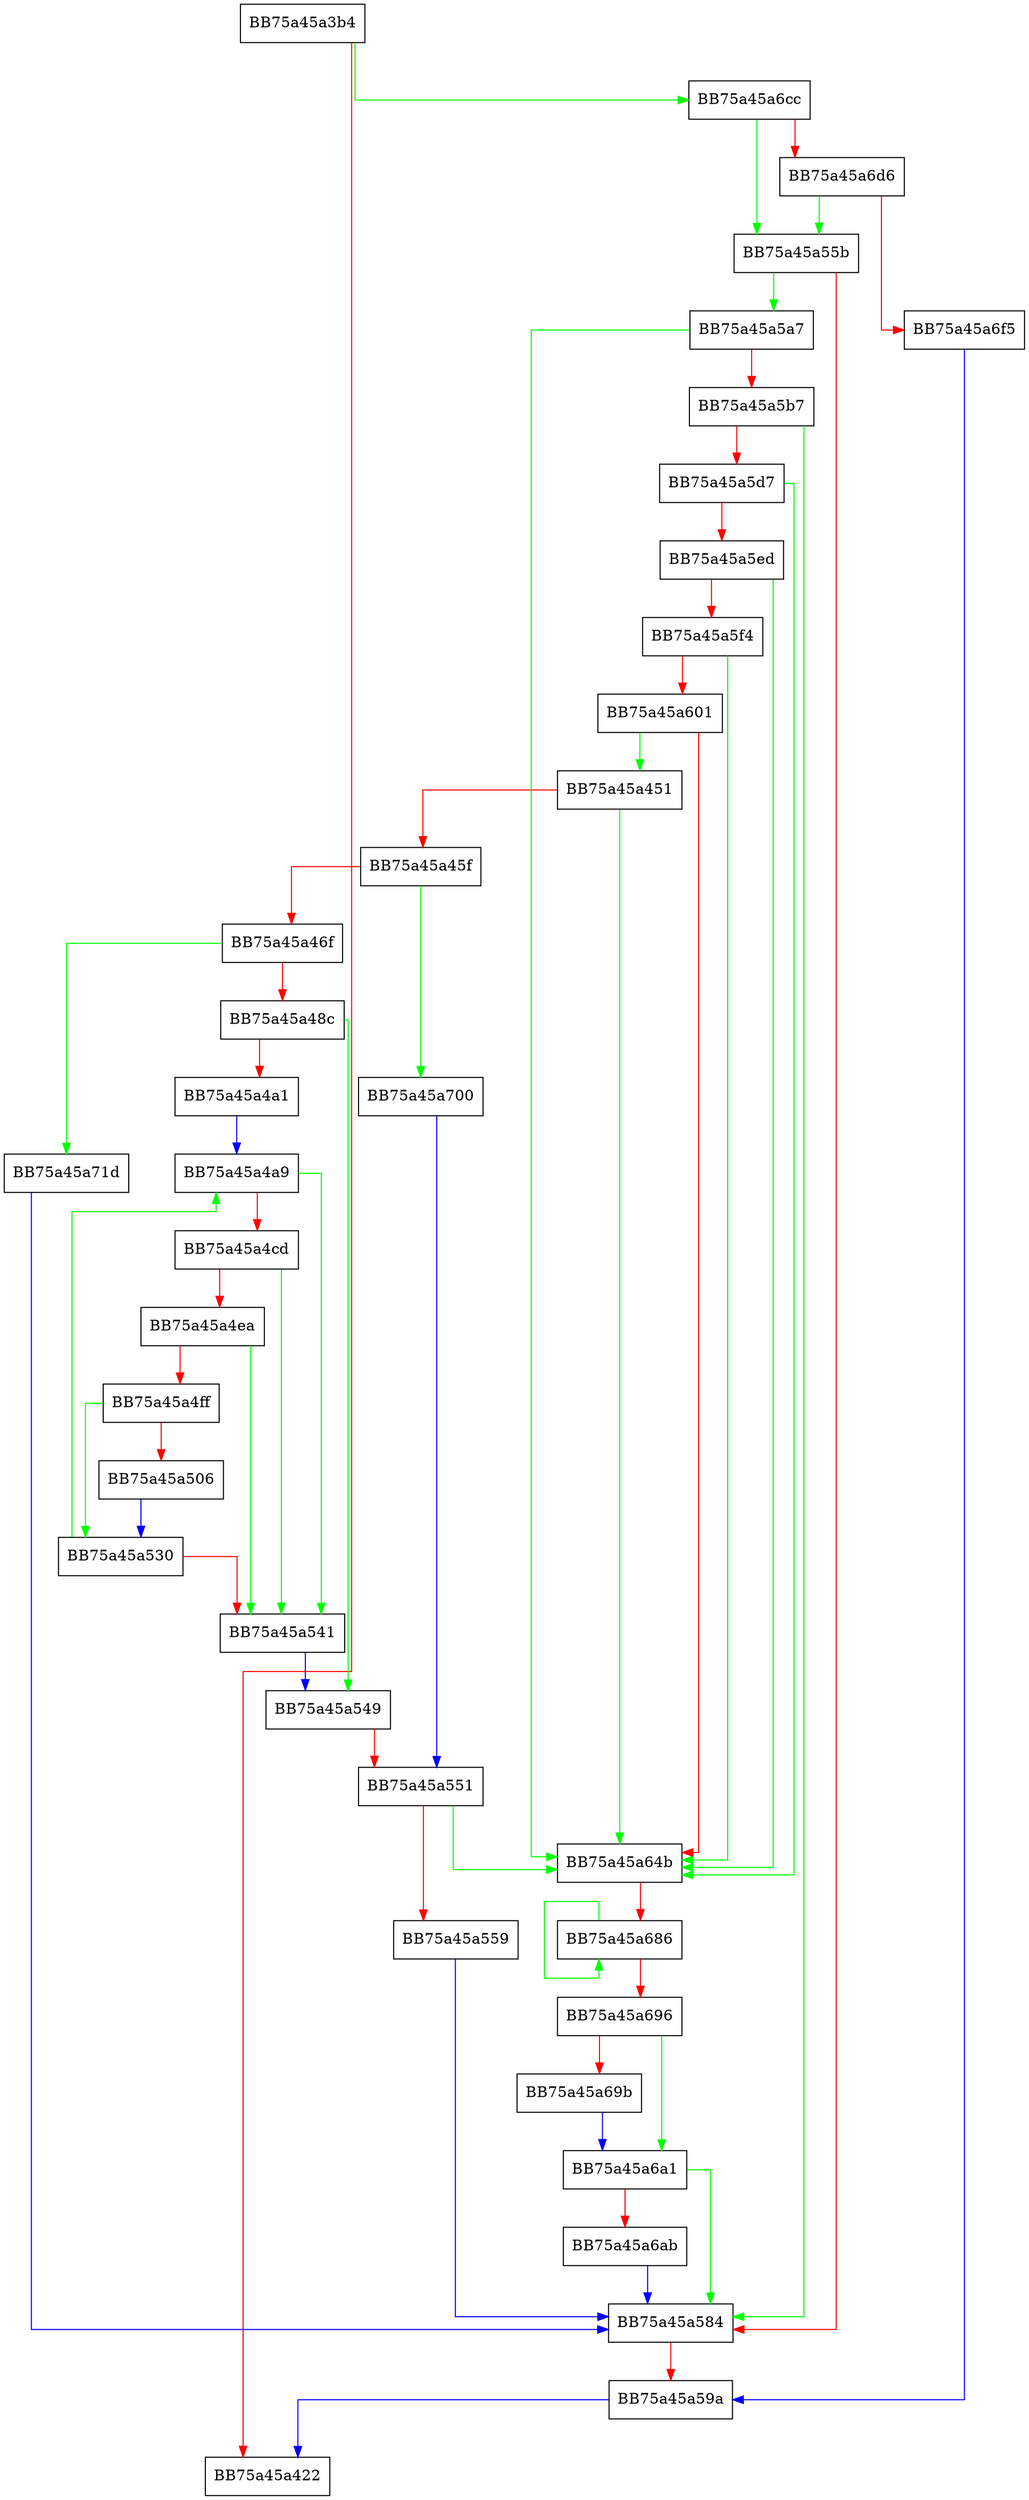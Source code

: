 digraph walIndexRecover {
  node [shape="box"];
  graph [splines=ortho];
  BB75a45a3b4 -> BB75a45a6cc [color="green"];
  BB75a45a3b4 -> BB75a45a422 [color="red"];
  BB75a45a451 -> BB75a45a64b [color="green"];
  BB75a45a451 -> BB75a45a45f [color="red"];
  BB75a45a45f -> BB75a45a700 [color="green"];
  BB75a45a45f -> BB75a45a46f [color="red"];
  BB75a45a46f -> BB75a45a71d [color="green"];
  BB75a45a46f -> BB75a45a48c [color="red"];
  BB75a45a48c -> BB75a45a549 [color="green"];
  BB75a45a48c -> BB75a45a4a1 [color="red"];
  BB75a45a4a1 -> BB75a45a4a9 [color="blue"];
  BB75a45a4a9 -> BB75a45a541 [color="green"];
  BB75a45a4a9 -> BB75a45a4cd [color="red"];
  BB75a45a4cd -> BB75a45a541 [color="green"];
  BB75a45a4cd -> BB75a45a4ea [color="red"];
  BB75a45a4ea -> BB75a45a541 [color="green"];
  BB75a45a4ea -> BB75a45a4ff [color="red"];
  BB75a45a4ff -> BB75a45a530 [color="green"];
  BB75a45a4ff -> BB75a45a506 [color="red"];
  BB75a45a506 -> BB75a45a530 [color="blue"];
  BB75a45a530 -> BB75a45a4a9 [color="green"];
  BB75a45a530 -> BB75a45a541 [color="red"];
  BB75a45a541 -> BB75a45a549 [color="blue"];
  BB75a45a549 -> BB75a45a551 [color="red"];
  BB75a45a551 -> BB75a45a64b [color="green"];
  BB75a45a551 -> BB75a45a559 [color="red"];
  BB75a45a559 -> BB75a45a584 [color="blue"];
  BB75a45a55b -> BB75a45a5a7 [color="green"];
  BB75a45a55b -> BB75a45a584 [color="red"];
  BB75a45a584 -> BB75a45a59a [color="red"];
  BB75a45a59a -> BB75a45a422 [color="blue"];
  BB75a45a5a7 -> BB75a45a64b [color="green"];
  BB75a45a5a7 -> BB75a45a5b7 [color="red"];
  BB75a45a5b7 -> BB75a45a584 [color="green"];
  BB75a45a5b7 -> BB75a45a5d7 [color="red"];
  BB75a45a5d7 -> BB75a45a64b [color="green"];
  BB75a45a5d7 -> BB75a45a5ed [color="red"];
  BB75a45a5ed -> BB75a45a64b [color="green"];
  BB75a45a5ed -> BB75a45a5f4 [color="red"];
  BB75a45a5f4 -> BB75a45a64b [color="green"];
  BB75a45a5f4 -> BB75a45a601 [color="red"];
  BB75a45a601 -> BB75a45a451 [color="green"];
  BB75a45a601 -> BB75a45a64b [color="red"];
  BB75a45a64b -> BB75a45a686 [color="red"];
  BB75a45a686 -> BB75a45a686 [color="green"];
  BB75a45a686 -> BB75a45a696 [color="red"];
  BB75a45a696 -> BB75a45a6a1 [color="green"];
  BB75a45a696 -> BB75a45a69b [color="red"];
  BB75a45a69b -> BB75a45a6a1 [color="blue"];
  BB75a45a6a1 -> BB75a45a584 [color="green"];
  BB75a45a6a1 -> BB75a45a6ab [color="red"];
  BB75a45a6ab -> BB75a45a584 [color="blue"];
  BB75a45a6cc -> BB75a45a55b [color="green"];
  BB75a45a6cc -> BB75a45a6d6 [color="red"];
  BB75a45a6d6 -> BB75a45a55b [color="green"];
  BB75a45a6d6 -> BB75a45a6f5 [color="red"];
  BB75a45a6f5 -> BB75a45a59a [color="blue"];
  BB75a45a700 -> BB75a45a551 [color="blue"];
  BB75a45a71d -> BB75a45a584 [color="blue"];
}